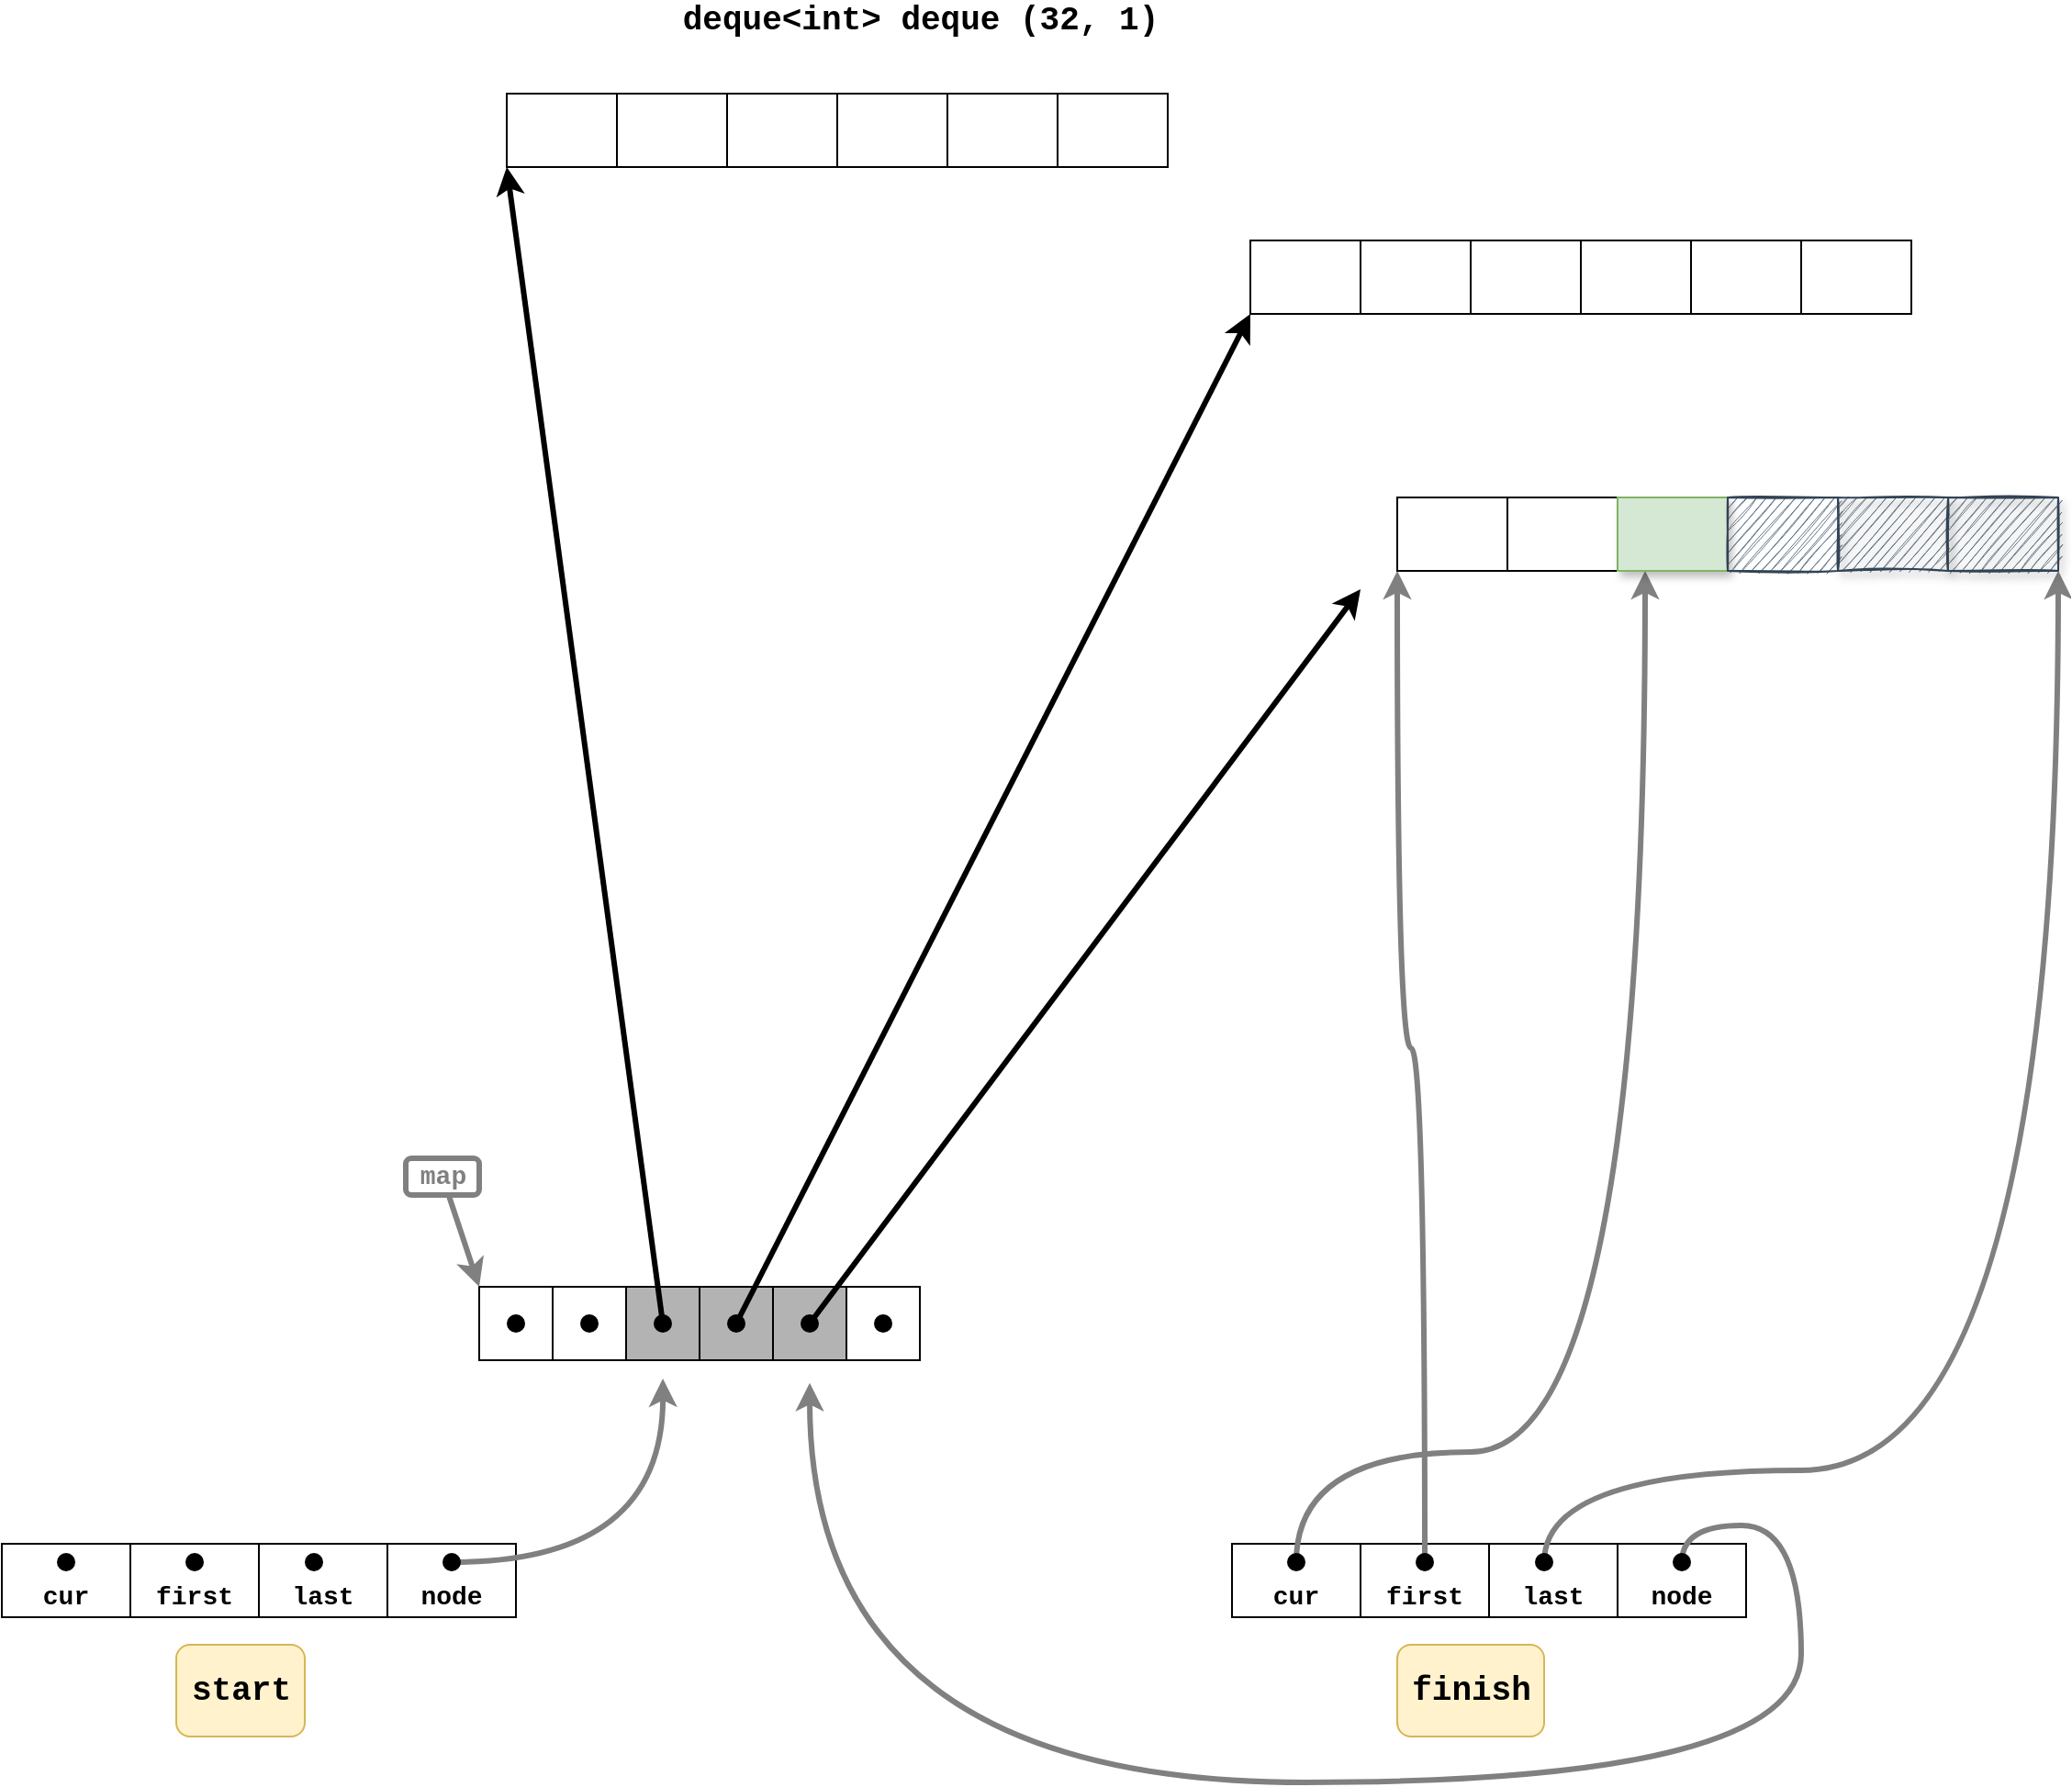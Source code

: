 <mxfile version="14.8.0" type="device"><diagram id="y7Ph8s2Iqi5CX6gG-_9M" name="第 1 页"><mxGraphModel dx="2317" dy="903" grid="1" gridSize="10" guides="1" tooltips="1" connect="1" arrows="1" fold="1" page="1" pageScale="1" pageWidth="827" pageHeight="1169" math="0" shadow="0"><root><mxCell id="0"/><mxCell id="1" parent="0"/><mxCell id="33AfKhMXFvNYvfcDhJCF-1" value="" style="rounded=0;whiteSpace=wrap;html=1;fillColor=#B3B3B3;" parent="1" vertex="1"><mxGeometry x="-260" y="720" width="40" height="40" as="geometry"/></mxCell><mxCell id="33AfKhMXFvNYvfcDhJCF-3" value="" style="rounded=0;whiteSpace=wrap;html=1;fillColor=#B3B3B3;" parent="1" vertex="1"><mxGeometry x="-220" y="720" width="40" height="40" as="geometry"/></mxCell><mxCell id="33AfKhMXFvNYvfcDhJCF-4" value="" style="rounded=0;whiteSpace=wrap;html=1;" parent="1" vertex="1"><mxGeometry x="-180" y="720" width="40" height="40" as="geometry"/></mxCell><mxCell id="33AfKhMXFvNYvfcDhJCF-6" value="" style="rounded=0;whiteSpace=wrap;html=1;" parent="1" vertex="1"><mxGeometry x="-380" y="720" width="40" height="40" as="geometry"/></mxCell><mxCell id="33AfKhMXFvNYvfcDhJCF-7" value="" style="rounded=0;whiteSpace=wrap;html=1;" parent="1" vertex="1"><mxGeometry x="-340" y="720" width="40" height="40" as="geometry"/></mxCell><mxCell id="33AfKhMXFvNYvfcDhJCF-8" value="" style="rounded=0;whiteSpace=wrap;html=1;fillColor=#B3B3B3;" parent="1" vertex="1"><mxGeometry x="-300" y="720" width="40" height="40" as="geometry"/></mxCell><mxCell id="33AfKhMXFvNYvfcDhJCF-20" value="&lt;font face=&quot;Courier New&quot; style=&quot;font-size: 14px&quot;&gt;&lt;span&gt;&lt;br&gt;cur&lt;/span&gt;&lt;/font&gt;" style="rounded=0;whiteSpace=wrap;html=1;fontStyle=1" parent="1" vertex="1"><mxGeometry x="30" y="860" width="70" height="40" as="geometry"/></mxCell><mxCell id="33AfKhMXFvNYvfcDhJCF-21" value="&lt;font style=&quot;font-size: 14px&quot; face=&quot;Courier New&quot;&gt;&lt;br&gt;first&lt;/font&gt;" style="rounded=0;whiteSpace=wrap;html=1;fontStyle=1" parent="1" vertex="1"><mxGeometry x="100" y="860" width="70" height="40" as="geometry"/></mxCell><mxCell id="33AfKhMXFvNYvfcDhJCF-24" value="&lt;font style=&quot;font-size: 14px&quot; face=&quot;Courier New&quot;&gt;&lt;br&gt;last&lt;/font&gt;" style="rounded=0;whiteSpace=wrap;html=1;fontStyle=1" parent="1" vertex="1"><mxGeometry x="170" y="860" width="70" height="40" as="geometry"/></mxCell><mxCell id="33AfKhMXFvNYvfcDhJCF-25" value="&lt;font style=&quot;font-size: 14px&quot; face=&quot;Courier New&quot;&gt;&lt;br&gt;node&lt;/font&gt;" style="rounded=0;whiteSpace=wrap;html=1;fontStyle=1" parent="1" vertex="1"><mxGeometry x="240" y="860" width="70" height="40" as="geometry"/></mxCell><mxCell id="33AfKhMXFvNYvfcDhJCF-28" style="rounded=0;orthogonalLoop=1;jettySize=auto;html=1;entryX=0;entryY=0;entryDx=0;entryDy=0;strokeWidth=3;strokeColor=#808080;" parent="1" source="33AfKhMXFvNYvfcDhJCF-27" target="33AfKhMXFvNYvfcDhJCF-6" edge="1"><mxGeometry relative="1" as="geometry"/></mxCell><mxCell id="33AfKhMXFvNYvfcDhJCF-27" value="&lt;font face=&quot;Courier New&quot; style=&quot;font-size: 14px&quot; color=&quot;#808080&quot;&gt;&lt;b&gt;map&lt;/b&gt;&lt;/font&gt;" style="text;html=1;align=center;verticalAlign=middle;resizable=0;points=[];autosize=1;fontColor=#333333;rounded=1;strokeWidth=3;strokeColor=#808080;" parent="1" vertex="1"><mxGeometry x="-420" y="650" width="40" height="20" as="geometry"/></mxCell><mxCell id="33AfKhMXFvNYvfcDhJCF-34" value="" style="shape=waypoint;sketch=0;fillStyle=solid;size=6;pointerEvents=1;points=[];fillColor=none;resizable=0;rotatable=0;perimeter=centerPerimeter;snapToPoint=1;rounded=1;strokeWidth=3;" parent="1" vertex="1"><mxGeometry x="-380" y="720" width="40" height="40" as="geometry"/></mxCell><mxCell id="33AfKhMXFvNYvfcDhJCF-35" value="" style="shape=waypoint;sketch=0;fillStyle=solid;size=6;pointerEvents=1;points=[];fillColor=none;resizable=0;rotatable=0;perimeter=centerPerimeter;snapToPoint=1;rounded=1;strokeWidth=3;" parent="1" vertex="1"><mxGeometry x="-340" y="720" width="40" height="40" as="geometry"/></mxCell><mxCell id="MjodUFUl4oMZJSIOe9SV-37" style="rounded=0;orthogonalLoop=1;jettySize=auto;html=1;entryX=0;entryY=1;entryDx=0;entryDy=0;strokeWidth=3;" edge="1" parent="1" source="33AfKhMXFvNYvfcDhJCF-36" target="MjodUFUl4oMZJSIOe9SV-1"><mxGeometry relative="1" as="geometry"/></mxCell><mxCell id="33AfKhMXFvNYvfcDhJCF-36" value="" style="shape=waypoint;sketch=0;fillStyle=solid;size=6;pointerEvents=1;points=[];fillColor=none;resizable=0;rotatable=0;perimeter=centerPerimeter;snapToPoint=1;rounded=1;strokeWidth=3;" parent="1" vertex="1"><mxGeometry x="-300" y="720" width="40" height="40" as="geometry"/></mxCell><mxCell id="MjodUFUl4oMZJSIOe9SV-38" style="edgeStyle=none;rounded=0;orthogonalLoop=1;jettySize=auto;html=1;entryX=0;entryY=1;entryDx=0;entryDy=0;strokeWidth=3;" edge="1" parent="1" source="33AfKhMXFvNYvfcDhJCF-37" target="MjodUFUl4oMZJSIOe9SV-19"><mxGeometry relative="1" as="geometry"/></mxCell><mxCell id="33AfKhMXFvNYvfcDhJCF-37" value="" style="shape=waypoint;sketch=0;fillStyle=solid;size=6;pointerEvents=1;points=[];fillColor=none;resizable=0;rotatable=0;perimeter=centerPerimeter;snapToPoint=1;rounded=1;strokeWidth=3;" parent="1" vertex="1"><mxGeometry x="-260" y="720" width="40" height="40" as="geometry"/></mxCell><mxCell id="MjodUFUl4oMZJSIOe9SV-39" style="edgeStyle=none;rounded=0;orthogonalLoop=1;jettySize=auto;html=1;strokeWidth=3;" edge="1" parent="1" source="33AfKhMXFvNYvfcDhJCF-38"><mxGeometry relative="1" as="geometry"><mxPoint x="100" y="340" as="targetPoint"/></mxGeometry></mxCell><mxCell id="33AfKhMXFvNYvfcDhJCF-38" value="" style="shape=waypoint;sketch=0;fillStyle=solid;size=6;pointerEvents=1;points=[];resizable=0;rotatable=0;perimeter=centerPerimeter;snapToPoint=1;rounded=1;strokeWidth=3;fillColor=#B3B3B3;" parent="1" vertex="1"><mxGeometry x="-220" y="720" width="40" height="40" as="geometry"/></mxCell><mxCell id="33AfKhMXFvNYvfcDhJCF-40" value="" style="shape=waypoint;sketch=0;fillStyle=solid;size=6;pointerEvents=1;points=[];fillColor=none;resizable=0;rotatable=0;perimeter=centerPerimeter;snapToPoint=1;rounded=1;strokeWidth=3;" parent="1" vertex="1"><mxGeometry x="-180" y="720" width="40" height="40" as="geometry"/></mxCell><mxCell id="MjodUFUl4oMZJSIOe9SV-41" style="edgeStyle=orthogonalEdgeStyle;curved=1;rounded=0;orthogonalLoop=1;jettySize=auto;html=1;entryX=0.25;entryY=1;entryDx=0;entryDy=0;strokeWidth=3;strokeColor=#808080;" edge="1" parent="1" source="33AfKhMXFvNYvfcDhJCF-43" target="MjodUFUl4oMZJSIOe9SV-33"><mxGeometry relative="1" as="geometry"><Array as="points"><mxPoint x="65" y="810"/><mxPoint x="255" y="810"/></Array></mxGeometry></mxCell><mxCell id="33AfKhMXFvNYvfcDhJCF-43" value="" style="shape=waypoint;sketch=0;fillStyle=solid;size=6;pointerEvents=1;points=[];fillColor=none;resizable=0;rotatable=0;perimeter=centerPerimeter;snapToPoint=1;rounded=1;strokeWidth=3;" parent="1" vertex="1"><mxGeometry x="45" y="850" width="40" height="40" as="geometry"/></mxCell><mxCell id="MjodUFUl4oMZJSIOe9SV-44" style="edgeStyle=orthogonalEdgeStyle;curved=1;rounded=0;orthogonalLoop=1;jettySize=auto;html=1;entryX=0;entryY=1;entryDx=0;entryDy=0;strokeWidth=3;strokeColor=#808080;" edge="1" parent="1" source="33AfKhMXFvNYvfcDhJCF-44" target="MjodUFUl4oMZJSIOe9SV-31"><mxGeometry relative="1" as="geometry"/></mxCell><mxCell id="33AfKhMXFvNYvfcDhJCF-44" value="" style="shape=waypoint;sketch=0;fillStyle=solid;size=6;pointerEvents=1;points=[];fillColor=none;resizable=0;rotatable=0;perimeter=centerPerimeter;snapToPoint=1;rounded=1;strokeWidth=3;" parent="1" vertex="1"><mxGeometry x="115" y="850" width="40" height="40" as="geometry"/></mxCell><mxCell id="MjodUFUl4oMZJSIOe9SV-42" style="edgeStyle=orthogonalEdgeStyle;curved=1;rounded=0;orthogonalLoop=1;jettySize=auto;html=1;entryX=1;entryY=1;entryDx=0;entryDy=0;strokeWidth=3;strokeColor=#808080;" edge="1" parent="1" source="33AfKhMXFvNYvfcDhJCF-45" target="MjodUFUl4oMZJSIOe9SV-36"><mxGeometry relative="1" as="geometry"><Array as="points"><mxPoint x="200" y="820"/><mxPoint x="480" y="820"/></Array></mxGeometry></mxCell><mxCell id="33AfKhMXFvNYvfcDhJCF-45" value="" style="shape=waypoint;sketch=0;fillStyle=solid;size=6;pointerEvents=1;points=[];fillColor=none;resizable=0;rotatable=0;perimeter=centerPerimeter;snapToPoint=1;rounded=1;strokeWidth=3;" parent="1" vertex="1"><mxGeometry x="180" y="850" width="40" height="40" as="geometry"/></mxCell><mxCell id="MjodUFUl4oMZJSIOe9SV-47" style="edgeStyle=orthogonalEdgeStyle;curved=1;rounded=0;orthogonalLoop=1;jettySize=auto;html=1;strokeColor=#808080;strokeWidth=3;" edge="1" parent="1" source="33AfKhMXFvNYvfcDhJCF-46"><mxGeometry relative="1" as="geometry"><mxPoint x="-200.0" y="772.353" as="targetPoint"/><Array as="points"><mxPoint x="275" y="850"/><mxPoint x="340" y="850"/><mxPoint x="340" y="990"/><mxPoint x="-200" y="990"/></Array></mxGeometry></mxCell><mxCell id="33AfKhMXFvNYvfcDhJCF-46" value="" style="shape=waypoint;sketch=0;fillStyle=solid;size=6;pointerEvents=1;points=[];fillColor=none;resizable=0;rotatable=0;perimeter=centerPerimeter;snapToPoint=1;rounded=1;strokeWidth=3;" parent="1" vertex="1"><mxGeometry x="255" y="850" width="40" height="40" as="geometry"/></mxCell><mxCell id="33AfKhMXFvNYvfcDhJCF-55" value="&lt;b&gt;&lt;font face=&quot;Courier New&quot; style=&quot;font-size: 18px&quot;&gt;&lt;br&gt;finish&lt;br&gt;&lt;br&gt;&lt;/font&gt;&lt;/b&gt;" style="text;html=1;align=center;verticalAlign=middle;resizable=0;points=[];autosize=1;strokeColor=#d6b656;fillColor=#fff2cc;rounded=1;" parent="1" vertex="1"><mxGeometry x="120" y="915" width="80" height="50" as="geometry"/></mxCell><mxCell id="MjodUFUl4oMZJSIOe9SV-1" value="" style="rounded=0;whiteSpace=wrap;html=1;" vertex="1" parent="1"><mxGeometry x="-365" y="70" width="60" height="40" as="geometry"/></mxCell><mxCell id="MjodUFUl4oMZJSIOe9SV-2" value="" style="rounded=0;whiteSpace=wrap;html=1;" vertex="1" parent="1"><mxGeometry x="-305" y="70" width="60" height="40" as="geometry"/></mxCell><mxCell id="MjodUFUl4oMZJSIOe9SV-3" value="" style="rounded=0;whiteSpace=wrap;html=1;" vertex="1" parent="1"><mxGeometry x="-245" y="70" width="60" height="40" as="geometry"/></mxCell><mxCell id="MjodUFUl4oMZJSIOe9SV-7" value="" style="rounded=0;whiteSpace=wrap;html=1;" vertex="1" parent="1"><mxGeometry x="-185" y="70" width="60" height="40" as="geometry"/></mxCell><mxCell id="MjodUFUl4oMZJSIOe9SV-8" value="" style="rounded=0;whiteSpace=wrap;html=1;" vertex="1" parent="1"><mxGeometry x="-125" y="70" width="60" height="40" as="geometry"/></mxCell><mxCell id="MjodUFUl4oMZJSIOe9SV-9" value="" style="rounded=0;whiteSpace=wrap;html=1;" vertex="1" parent="1"><mxGeometry x="-65" y="70" width="60" height="40" as="geometry"/></mxCell><mxCell id="MjodUFUl4oMZJSIOe9SV-10" value="&lt;font face=&quot;Courier New&quot; style=&quot;font-size: 14px&quot;&gt;&lt;span&gt;&lt;br&gt;cur&lt;/span&gt;&lt;/font&gt;" style="rounded=0;whiteSpace=wrap;html=1;fontStyle=1" vertex="1" parent="1"><mxGeometry x="-640" y="860" width="70" height="40" as="geometry"/></mxCell><mxCell id="MjodUFUl4oMZJSIOe9SV-11" value="&lt;font style=&quot;font-size: 14px&quot; face=&quot;Courier New&quot;&gt;&lt;br&gt;first&lt;/font&gt;" style="rounded=0;whiteSpace=wrap;html=1;fontStyle=1" vertex="1" parent="1"><mxGeometry x="-570" y="860" width="70" height="40" as="geometry"/></mxCell><mxCell id="MjodUFUl4oMZJSIOe9SV-12" value="&lt;font style=&quot;font-size: 14px&quot; face=&quot;Courier New&quot;&gt;&lt;br&gt;last&lt;/font&gt;" style="rounded=0;whiteSpace=wrap;html=1;fontStyle=1" vertex="1" parent="1"><mxGeometry x="-500" y="860" width="70" height="40" as="geometry"/></mxCell><mxCell id="MjodUFUl4oMZJSIOe9SV-13" value="&lt;font style=&quot;font-size: 14px&quot; face=&quot;Courier New&quot;&gt;&lt;br&gt;node&lt;/font&gt;" style="rounded=0;whiteSpace=wrap;html=1;fontStyle=1" vertex="1" parent="1"><mxGeometry x="-430" y="860" width="70" height="40" as="geometry"/></mxCell><mxCell id="MjodUFUl4oMZJSIOe9SV-14" value="" style="shape=waypoint;sketch=0;fillStyle=solid;size=6;pointerEvents=1;points=[];fillColor=none;resizable=0;rotatable=0;perimeter=centerPerimeter;snapToPoint=1;rounded=1;strokeWidth=3;" vertex="1" parent="1"><mxGeometry x="-625" y="850" width="40" height="40" as="geometry"/></mxCell><mxCell id="MjodUFUl4oMZJSIOe9SV-15" value="" style="shape=waypoint;sketch=0;fillStyle=solid;size=6;pointerEvents=1;points=[];fillColor=none;resizable=0;rotatable=0;perimeter=centerPerimeter;snapToPoint=1;rounded=1;strokeWidth=3;" vertex="1" parent="1"><mxGeometry x="-555" y="850" width="40" height="40" as="geometry"/></mxCell><mxCell id="MjodUFUl4oMZJSIOe9SV-16" value="" style="shape=waypoint;sketch=0;fillStyle=solid;size=6;pointerEvents=1;points=[];fillColor=none;resizable=0;rotatable=0;perimeter=centerPerimeter;snapToPoint=1;rounded=1;strokeWidth=3;" vertex="1" parent="1"><mxGeometry x="-490" y="850" width="40" height="40" as="geometry"/></mxCell><mxCell id="MjodUFUl4oMZJSIOe9SV-46" style="edgeStyle=orthogonalEdgeStyle;curved=1;rounded=0;orthogonalLoop=1;jettySize=auto;html=1;strokeColor=#808080;strokeWidth=3;" edge="1" parent="1" source="MjodUFUl4oMZJSIOe9SV-17"><mxGeometry relative="1" as="geometry"><mxPoint x="-280" y="770" as="targetPoint"/></mxGeometry></mxCell><mxCell id="MjodUFUl4oMZJSIOe9SV-17" value="" style="shape=waypoint;sketch=0;fillStyle=solid;size=6;pointerEvents=1;points=[];fillColor=none;resizable=0;rotatable=0;perimeter=centerPerimeter;snapToPoint=1;rounded=1;strokeWidth=3;" vertex="1" parent="1"><mxGeometry x="-415" y="850" width="40" height="40" as="geometry"/></mxCell><mxCell id="MjodUFUl4oMZJSIOe9SV-18" value="&lt;b&gt;&lt;font face=&quot;Courier New&quot; style=&quot;font-size: 18px&quot;&gt;&lt;br&gt;start&lt;br&gt;&lt;br&gt;&lt;/font&gt;&lt;/b&gt;" style="text;html=1;align=center;verticalAlign=middle;resizable=0;points=[];autosize=1;strokeColor=#d6b656;fillColor=#fff2cc;rounded=1;" vertex="1" parent="1"><mxGeometry x="-545" y="915" width="70" height="50" as="geometry"/></mxCell><mxCell id="MjodUFUl4oMZJSIOe9SV-19" value="" style="rounded=0;whiteSpace=wrap;html=1;" vertex="1" parent="1"><mxGeometry x="40" y="150" width="60" height="40" as="geometry"/></mxCell><mxCell id="MjodUFUl4oMZJSIOe9SV-20" value="" style="rounded=0;whiteSpace=wrap;html=1;" vertex="1" parent="1"><mxGeometry x="100" y="150" width="60" height="40" as="geometry"/></mxCell><mxCell id="MjodUFUl4oMZJSIOe9SV-21" value="" style="rounded=0;whiteSpace=wrap;html=1;" vertex="1" parent="1"><mxGeometry x="160" y="150" width="60" height="40" as="geometry"/></mxCell><mxCell id="MjodUFUl4oMZJSIOe9SV-22" value="" style="rounded=0;whiteSpace=wrap;html=1;" vertex="1" parent="1"><mxGeometry x="220" y="150" width="60" height="40" as="geometry"/></mxCell><mxCell id="MjodUFUl4oMZJSIOe9SV-23" value="" style="rounded=0;whiteSpace=wrap;html=1;" vertex="1" parent="1"><mxGeometry x="280" y="150" width="60" height="40" as="geometry"/></mxCell><mxCell id="MjodUFUl4oMZJSIOe9SV-24" value="" style="rounded=0;whiteSpace=wrap;html=1;" vertex="1" parent="1"><mxGeometry x="340" y="150" width="60" height="40" as="geometry"/></mxCell><mxCell id="MjodUFUl4oMZJSIOe9SV-31" value="" style="rounded=0;whiteSpace=wrap;html=1;" vertex="1" parent="1"><mxGeometry x="120" y="290" width="60" height="40" as="geometry"/></mxCell><mxCell id="MjodUFUl4oMZJSIOe9SV-32" value="" style="rounded=0;whiteSpace=wrap;html=1;" vertex="1" parent="1"><mxGeometry x="180" y="290" width="60" height="40" as="geometry"/></mxCell><mxCell id="MjodUFUl4oMZJSIOe9SV-33" value="" style="rounded=0;whiteSpace=wrap;html=1;fillColor=#d5e8d4;strokeColor=#82b366;shadow=1;sketch=0;" vertex="1" parent="1"><mxGeometry x="240" y="290" width="60" height="40" as="geometry"/></mxCell><mxCell id="MjodUFUl4oMZJSIOe9SV-34" value="" style="rounded=0;whiteSpace=wrap;html=1;fillColor=#647687;strokeColor=#314354;fontColor=#ffffff;sketch=1;" vertex="1" parent="1"><mxGeometry x="300" y="290" width="60" height="40" as="geometry"/></mxCell><mxCell id="MjodUFUl4oMZJSIOe9SV-35" value="" style="rounded=0;whiteSpace=wrap;html=1;sketch=1;fillColor=#647687;strokeColor=#314354;fontColor=#ffffff;shadow=1;" vertex="1" parent="1"><mxGeometry x="360" y="290" width="60" height="40" as="geometry"/></mxCell><mxCell id="MjodUFUl4oMZJSIOe9SV-36" value="" style="rounded=0;whiteSpace=wrap;html=1;fillColor=#647687;strokeColor=#314354;fontColor=#ffffff;shadow=1;sketch=1;" vertex="1" parent="1"><mxGeometry x="420" y="290" width="60" height="40" as="geometry"/></mxCell><mxCell id="MjodUFUl4oMZJSIOe9SV-49" value="&lt;font face=&quot;Courier New&quot; style=&quot;font-size: 18px&quot;&gt;&lt;b&gt;deque&amp;lt;int&amp;gt; deque (32, 1)&lt;/b&gt;&lt;/font&gt;" style="text;html=1;align=center;verticalAlign=middle;resizable=0;points=[];autosize=1;strokeColor=none;" vertex="1" parent="1"><mxGeometry x="-275" y="20" width="270" height="20" as="geometry"/></mxCell></root></mxGraphModel></diagram></mxfile>
